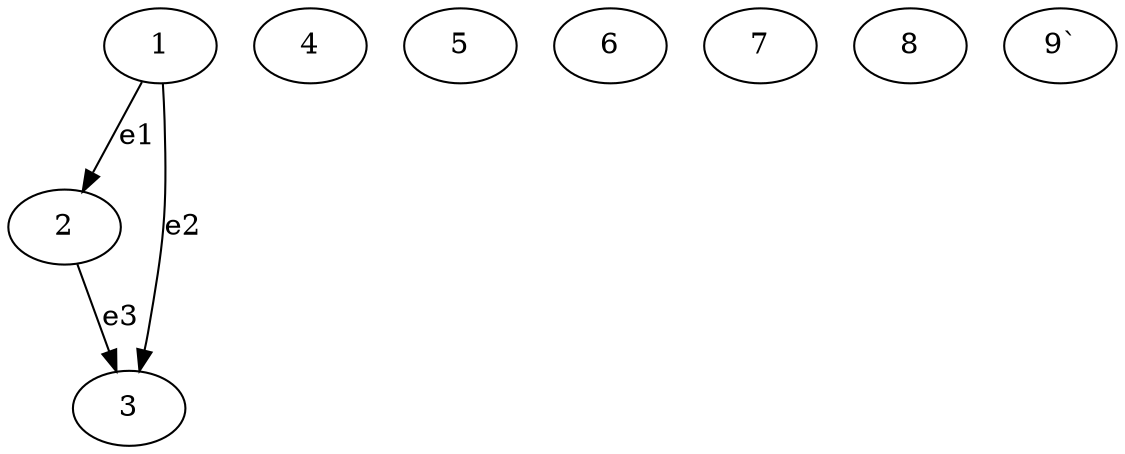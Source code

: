 digraph G {
  1 [ label="1" ];
  2 [ label="2" ];
  3 [ label="3" ];
  4 [ label="4" ];
  5 [ label="5" ];
  6 [ label="6" ];
  7 [ label="7" ];
  8 [ label="8" ];
  9 [ label="9`" ];
  1 -> 2 [ label="e1" ];
  1 -> 3 [ label="e2" ];
  2 -> 3 [ label="e3" ];
}
